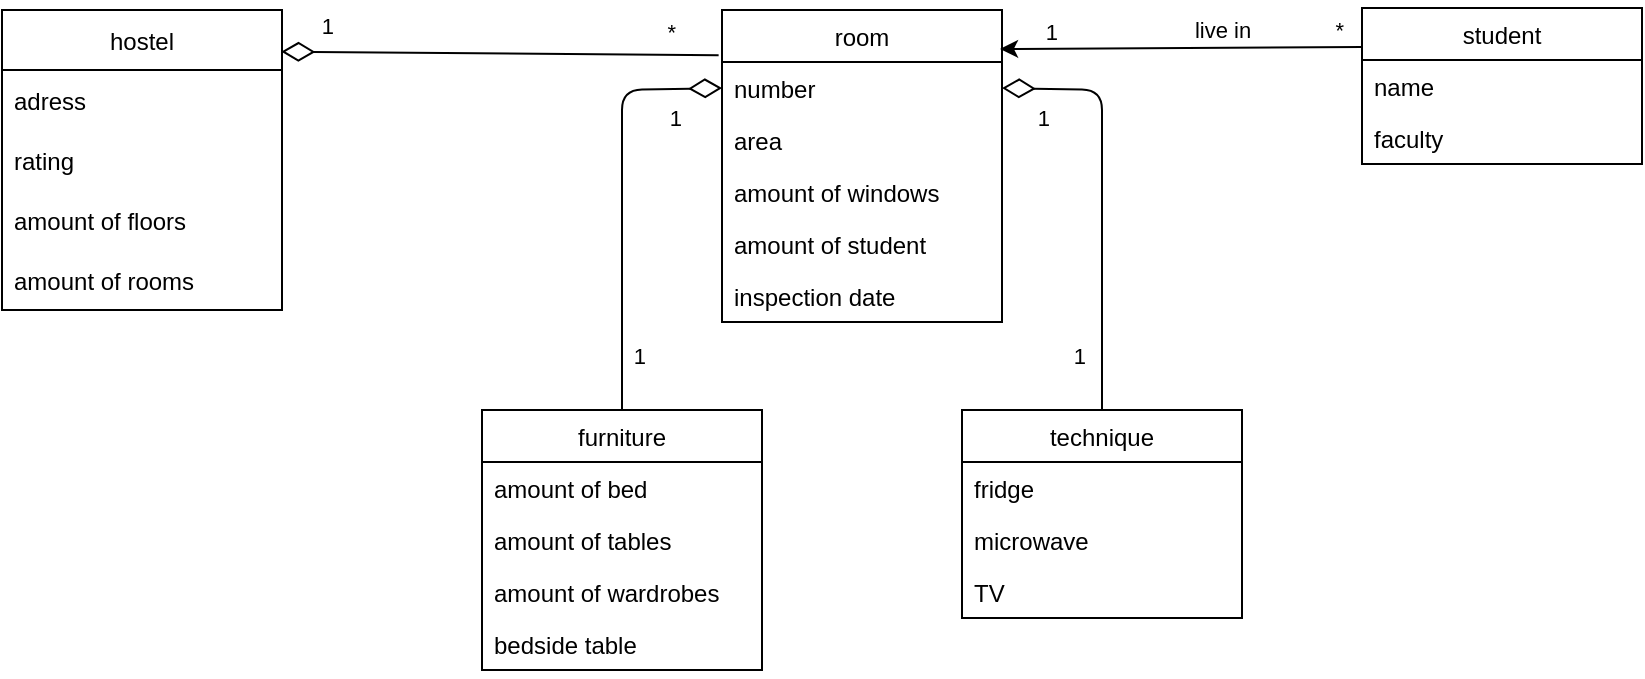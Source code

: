 <mxfile version="20.3.0" type="device"><diagram id="mCyr1kptdM3YggUfpTlr" name="Page-1"><mxGraphModel dx="1038" dy="1789" grid="1" gridSize="10" guides="1" tooltips="1" connect="1" arrows="1" fold="1" page="1" pageScale="1" pageWidth="850" pageHeight="1100" math="0" shadow="0"><root><mxCell id="0"/><mxCell id="1" parent="0"/><mxCell id="NtIdPSTHjRMIZ8o2HXBY-1" value="room" style="swimlane;fontStyle=0;childLayout=stackLayout;horizontal=1;startSize=26;fillColor=none;horizontalStack=0;resizeParent=1;resizeParentMax=0;resizeLast=0;collapsible=1;marginBottom=0;" parent="1" vertex="1"><mxGeometry x="370" y="-910" width="140" height="156" as="geometry"/></mxCell><mxCell id="NtIdPSTHjRMIZ8o2HXBY-2" value="number" style="text;strokeColor=none;fillColor=none;align=left;verticalAlign=top;spacingLeft=4;spacingRight=4;overflow=hidden;rotatable=0;points=[[0,0.5],[1,0.5]];portConstraint=eastwest;" parent="NtIdPSTHjRMIZ8o2HXBY-1" vertex="1"><mxGeometry y="26" width="140" height="26" as="geometry"/></mxCell><mxCell id="NtIdPSTHjRMIZ8o2HXBY-15" value="area" style="text;strokeColor=none;fillColor=none;align=left;verticalAlign=top;spacingLeft=4;spacingRight=4;overflow=hidden;rotatable=0;points=[[0,0.5],[1,0.5]];portConstraint=eastwest;" parent="NtIdPSTHjRMIZ8o2HXBY-1" vertex="1"><mxGeometry y="52" width="140" height="26" as="geometry"/></mxCell><mxCell id="NtIdPSTHjRMIZ8o2HXBY-28" value="amount of windows" style="text;strokeColor=none;fillColor=none;align=left;verticalAlign=top;spacingLeft=4;spacingRight=4;overflow=hidden;rotatable=0;points=[[0,0.5],[1,0.5]];portConstraint=eastwest;" parent="NtIdPSTHjRMIZ8o2HXBY-1" vertex="1"><mxGeometry y="78" width="140" height="26" as="geometry"/></mxCell><mxCell id="NtIdPSTHjRMIZ8o2HXBY-29" value="amount of student" style="text;strokeColor=none;fillColor=none;align=left;verticalAlign=top;spacingLeft=4;spacingRight=4;overflow=hidden;rotatable=0;points=[[0,0.5],[1,0.5]];portConstraint=eastwest;" parent="NtIdPSTHjRMIZ8o2HXBY-1" vertex="1"><mxGeometry y="104" width="140" height="26" as="geometry"/></mxCell><mxCell id="e56AwdkAJlaftAsDK8wL-15" value="inspection date" style="text;strokeColor=none;fillColor=none;align=left;verticalAlign=top;spacingLeft=4;spacingRight=4;overflow=hidden;rotatable=0;points=[[0,0.5],[1,0.5]];portConstraint=eastwest;" parent="NtIdPSTHjRMIZ8o2HXBY-1" vertex="1"><mxGeometry y="130" width="140" height="26" as="geometry"/></mxCell><mxCell id="NtIdPSTHjRMIZ8o2HXBY-11" value="hostel" style="swimlane;fontStyle=0;childLayout=stackLayout;horizontal=1;startSize=30;horizontalStack=0;resizeParent=1;resizeParentMax=0;resizeLast=0;collapsible=1;marginBottom=0;" parent="1" vertex="1"><mxGeometry x="10" y="-910" width="140" height="150" as="geometry"/></mxCell><mxCell id="NtIdPSTHjRMIZ8o2HXBY-12" value="adress" style="text;strokeColor=none;fillColor=none;align=left;verticalAlign=middle;spacingLeft=4;spacingRight=4;overflow=hidden;points=[[0,0.5],[1,0.5]];portConstraint=eastwest;rotatable=0;" parent="NtIdPSTHjRMIZ8o2HXBY-11" vertex="1"><mxGeometry y="30" width="140" height="30" as="geometry"/></mxCell><mxCell id="NtIdPSTHjRMIZ8o2HXBY-13" value="rating" style="text;strokeColor=none;fillColor=none;align=left;verticalAlign=middle;spacingLeft=4;spacingRight=4;overflow=hidden;points=[[0,0.5],[1,0.5]];portConstraint=eastwest;rotatable=0;" parent="NtIdPSTHjRMIZ8o2HXBY-11" vertex="1"><mxGeometry y="60" width="140" height="30" as="geometry"/></mxCell><mxCell id="NtIdPSTHjRMIZ8o2HXBY-14" value="amount of floors" style="text;strokeColor=none;fillColor=none;align=left;verticalAlign=middle;spacingLeft=4;spacingRight=4;overflow=hidden;points=[[0,0.5],[1,0.5]];portConstraint=eastwest;rotatable=0;" parent="NtIdPSTHjRMIZ8o2HXBY-11" vertex="1"><mxGeometry y="90" width="140" height="30" as="geometry"/></mxCell><mxCell id="tvnbhJNK5LZUxVuiU87B-14" value="amount of rooms" style="text;strokeColor=none;fillColor=none;align=left;verticalAlign=middle;spacingLeft=4;spacingRight=4;overflow=hidden;points=[[0,0.5],[1,0.5]];portConstraint=eastwest;rotatable=0;" parent="NtIdPSTHjRMIZ8o2HXBY-11" vertex="1"><mxGeometry y="120" width="140" height="30" as="geometry"/></mxCell><mxCell id="NtIdPSTHjRMIZ8o2HXBY-17" value="furniture" style="swimlane;fontStyle=0;childLayout=stackLayout;horizontal=1;startSize=26;fillColor=none;horizontalStack=0;resizeParent=1;resizeParentMax=0;resizeLast=0;collapsible=1;marginBottom=0;" parent="1" vertex="1"><mxGeometry x="250" y="-710" width="140" height="130" as="geometry"/></mxCell><mxCell id="NtIdPSTHjRMIZ8o2HXBY-18" value="amount of bed" style="text;strokeColor=none;fillColor=none;align=left;verticalAlign=top;spacingLeft=4;spacingRight=4;overflow=hidden;rotatable=0;points=[[0,0.5],[1,0.5]];portConstraint=eastwest;" parent="NtIdPSTHjRMIZ8o2HXBY-17" vertex="1"><mxGeometry y="26" width="140" height="26" as="geometry"/></mxCell><mxCell id="NtIdPSTHjRMIZ8o2HXBY-19" value="amount of tables" style="text;strokeColor=none;fillColor=none;align=left;verticalAlign=top;spacingLeft=4;spacingRight=4;overflow=hidden;rotatable=0;points=[[0,0.5],[1,0.5]];portConstraint=eastwest;" parent="NtIdPSTHjRMIZ8o2HXBY-17" vertex="1"><mxGeometry y="52" width="140" height="26" as="geometry"/></mxCell><mxCell id="NtIdPSTHjRMIZ8o2HXBY-24" value="amount of wardrobes" style="text;strokeColor=none;fillColor=none;align=left;verticalAlign=top;spacingLeft=4;spacingRight=4;overflow=hidden;rotatable=0;points=[[0,0.5],[1,0.5]];portConstraint=eastwest;" parent="NtIdPSTHjRMIZ8o2HXBY-17" vertex="1"><mxGeometry y="78" width="140" height="26" as="geometry"/></mxCell><mxCell id="NtIdPSTHjRMIZ8o2HXBY-26" value="bedside table" style="text;strokeColor=none;fillColor=none;align=left;verticalAlign=top;spacingLeft=4;spacingRight=4;overflow=hidden;rotatable=0;points=[[0,0.5],[1,0.5]];portConstraint=eastwest;" parent="NtIdPSTHjRMIZ8o2HXBY-17" vertex="1"><mxGeometry y="104" width="140" height="26" as="geometry"/></mxCell><mxCell id="NtIdPSTHjRMIZ8o2HXBY-20" value="technique" style="swimlane;fontStyle=0;childLayout=stackLayout;horizontal=1;startSize=26;fillColor=none;horizontalStack=0;resizeParent=1;resizeParentMax=0;resizeLast=0;collapsible=1;marginBottom=0;" parent="1" vertex="1"><mxGeometry x="490" y="-710" width="140" height="104" as="geometry"/></mxCell><mxCell id="NtIdPSTHjRMIZ8o2HXBY-21" value="fridge" style="text;strokeColor=none;fillColor=none;align=left;verticalAlign=top;spacingLeft=4;spacingRight=4;overflow=hidden;rotatable=0;points=[[0,0.5],[1,0.5]];portConstraint=eastwest;" parent="NtIdPSTHjRMIZ8o2HXBY-20" vertex="1"><mxGeometry y="26" width="140" height="26" as="geometry"/></mxCell><mxCell id="NtIdPSTHjRMIZ8o2HXBY-22" value="microwave" style="text;strokeColor=none;fillColor=none;align=left;verticalAlign=top;spacingLeft=4;spacingRight=4;overflow=hidden;rotatable=0;points=[[0,0.5],[1,0.5]];portConstraint=eastwest;" parent="NtIdPSTHjRMIZ8o2HXBY-20" vertex="1"><mxGeometry y="52" width="140" height="26" as="geometry"/></mxCell><mxCell id="NtIdPSTHjRMIZ8o2HXBY-27" value="TV" style="text;strokeColor=none;fillColor=none;align=left;verticalAlign=top;spacingLeft=4;spacingRight=4;overflow=hidden;rotatable=0;points=[[0,0.5],[1,0.5]];portConstraint=eastwest;" parent="NtIdPSTHjRMIZ8o2HXBY-20" vertex="1"><mxGeometry y="78" width="140" height="26" as="geometry"/></mxCell><mxCell id="NtIdPSTHjRMIZ8o2HXBY-30" value="" style="endArrow=none;html=1;endSize=12;startArrow=diamondThin;startSize=14;startFill=0;exitX=1;exitY=0.5;exitDx=0;exitDy=0;entryX=0.5;entryY=0;entryDx=0;entryDy=0;endFill=0;" parent="1" source="NtIdPSTHjRMIZ8o2HXBY-2" target="NtIdPSTHjRMIZ8o2HXBY-20" edge="1"><mxGeometry relative="1" as="geometry"><mxPoint x="600.98" y="-851.84" as="sourcePoint"/><mxPoint x="600" y="-850" as="targetPoint"/><Array as="points"><mxPoint x="560" y="-870"/></Array></mxGeometry></mxCell><mxCell id="NtIdPSTHjRMIZ8o2HXBY-33" value="1" style="edgeLabel;resizable=0;html=1;align=right;verticalAlign=top;" parent="1" connectable="0" vertex="1"><mxGeometry x="534.004" y="-868.996" as="geometry"/></mxCell><mxCell id="NtIdPSTHjRMIZ8o2HXBY-34" value="" style="endArrow=none;html=1;endSize=12;startArrow=diamondThin;startSize=14;startFill=0;exitX=0;exitY=0.5;exitDx=0;exitDy=0;entryX=0.5;entryY=0;entryDx=0;entryDy=0;endFill=0;" parent="1" source="NtIdPSTHjRMIZ8o2HXBY-2" target="NtIdPSTHjRMIZ8o2HXBY-17" edge="1"><mxGeometry relative="1" as="geometry"><mxPoint x="280" y="-799" as="sourcePoint"/><mxPoint x="270" y="-810" as="targetPoint"/><Array as="points"><mxPoint x="320" y="-870"/></Array></mxGeometry></mxCell><mxCell id="tvnbhJNK5LZUxVuiU87B-1" value="1" style="edgeLabel;resizable=0;html=1;align=right;verticalAlign=top;" parent="1" connectable="0" vertex="1"><mxGeometry x="350.004" y="-868.996" as="geometry"/></mxCell><mxCell id="tvnbhJNK5LZUxVuiU87B-12" value="1" style="edgeLabel;resizable=0;html=1;align=right;verticalAlign=top;" parent="1" connectable="0" vertex="1"><mxGeometry x="332.004" y="-749.996" as="geometry"/></mxCell><mxCell id="tvnbhJNK5LZUxVuiU87B-13" value="1" style="edgeLabel;resizable=0;html=1;align=right;verticalAlign=top;" parent="1" connectable="0" vertex="1"><mxGeometry x="552.004" y="-749.996" as="geometry"/></mxCell><mxCell id="e56AwdkAJlaftAsDK8wL-1" value="" style="endArrow=none;html=1;endSize=12;startArrow=diamondThin;startSize=14;startFill=0;exitX=0.998;exitY=0.139;exitDx=0;exitDy=0;entryX=-0.012;entryY=0.145;entryDx=0;entryDy=0;entryPerimeter=0;exitPerimeter=0;endFill=0;" parent="1" source="NtIdPSTHjRMIZ8o2HXBY-11" target="NtIdPSTHjRMIZ8o2HXBY-1" edge="1"><mxGeometry relative="1" as="geometry"><mxPoint x="230" y="-932" as="sourcePoint"/><mxPoint x="487.62" y="-922.18" as="targetPoint"/><Array as="points"/></mxGeometry></mxCell><mxCell id="e56AwdkAJlaftAsDK8wL-3" value="1" style="edgeLabel;resizable=0;html=1;align=right;verticalAlign=top;" parent="1" connectable="0" vertex="1"><mxGeometry x="176.004" y="-914.996" as="geometry"/></mxCell><mxCell id="e56AwdkAJlaftAsDK8wL-4" value="*" style="edgeLabel;resizable=0;html=1;align=right;verticalAlign=top;" parent="1" connectable="0" vertex="1"><mxGeometry x="347.004" y="-911.996" as="geometry"/></mxCell><mxCell id="e56AwdkAJlaftAsDK8wL-5" value="student" style="swimlane;fontStyle=0;childLayout=stackLayout;horizontal=1;startSize=26;fillColor=none;horizontalStack=0;resizeParent=1;resizeParentMax=0;resizeLast=0;collapsible=1;marginBottom=0;" parent="1" vertex="1"><mxGeometry x="690" y="-911" width="140" height="78" as="geometry"/></mxCell><mxCell id="e56AwdkAJlaftAsDK8wL-6" value="name" style="text;strokeColor=none;fillColor=none;align=left;verticalAlign=top;spacingLeft=4;spacingRight=4;overflow=hidden;rotatable=0;points=[[0,0.5],[1,0.5]];portConstraint=eastwest;" parent="e56AwdkAJlaftAsDK8wL-5" vertex="1"><mxGeometry y="26" width="140" height="26" as="geometry"/></mxCell><mxCell id="e56AwdkAJlaftAsDK8wL-14" value="faculty" style="text;strokeColor=none;fillColor=none;align=left;verticalAlign=top;spacingLeft=4;spacingRight=4;overflow=hidden;rotatable=0;points=[[0,0.5],[1,0.5]];portConstraint=eastwest;" parent="e56AwdkAJlaftAsDK8wL-5" vertex="1"><mxGeometry y="52" width="140" height="26" as="geometry"/></mxCell><mxCell id="e56AwdkAJlaftAsDK8wL-10" value="" style="endArrow=classic;html=1;rounded=0;exitX=0;exitY=0.25;exitDx=0;exitDy=0;entryX=0.993;entryY=0.125;entryDx=0;entryDy=0;entryPerimeter=0;endFill=1;" parent="1" source="e56AwdkAJlaftAsDK8wL-5" target="NtIdPSTHjRMIZ8o2HXBY-1" edge="1"><mxGeometry width="50" height="50" relative="1" as="geometry"><mxPoint x="590" y="-980" as="sourcePoint"/><mxPoint x="520" y="-920" as="targetPoint"/></mxGeometry></mxCell><mxCell id="e56AwdkAJlaftAsDK8wL-11" value="live in" style="edgeLabel;html=1;align=center;verticalAlign=middle;resizable=0;points=[];" parent="1" vertex="1" connectable="0"><mxGeometry x="620.0" y="-899.999" as="geometry"/></mxCell><mxCell id="e56AwdkAJlaftAsDK8wL-12" value="1" style="edgeLabel;resizable=0;html=1;align=right;verticalAlign=top;" parent="1" connectable="0" vertex="1"><mxGeometry x="538.004" y="-911.996" as="geometry"/></mxCell><mxCell id="e56AwdkAJlaftAsDK8wL-13" value="*" style="edgeLabel;resizable=0;html=1;align=right;verticalAlign=top;" parent="1" connectable="0" vertex="1"><mxGeometry x="681.004" y="-912.996" as="geometry"/></mxCell></root></mxGraphModel></diagram></mxfile>